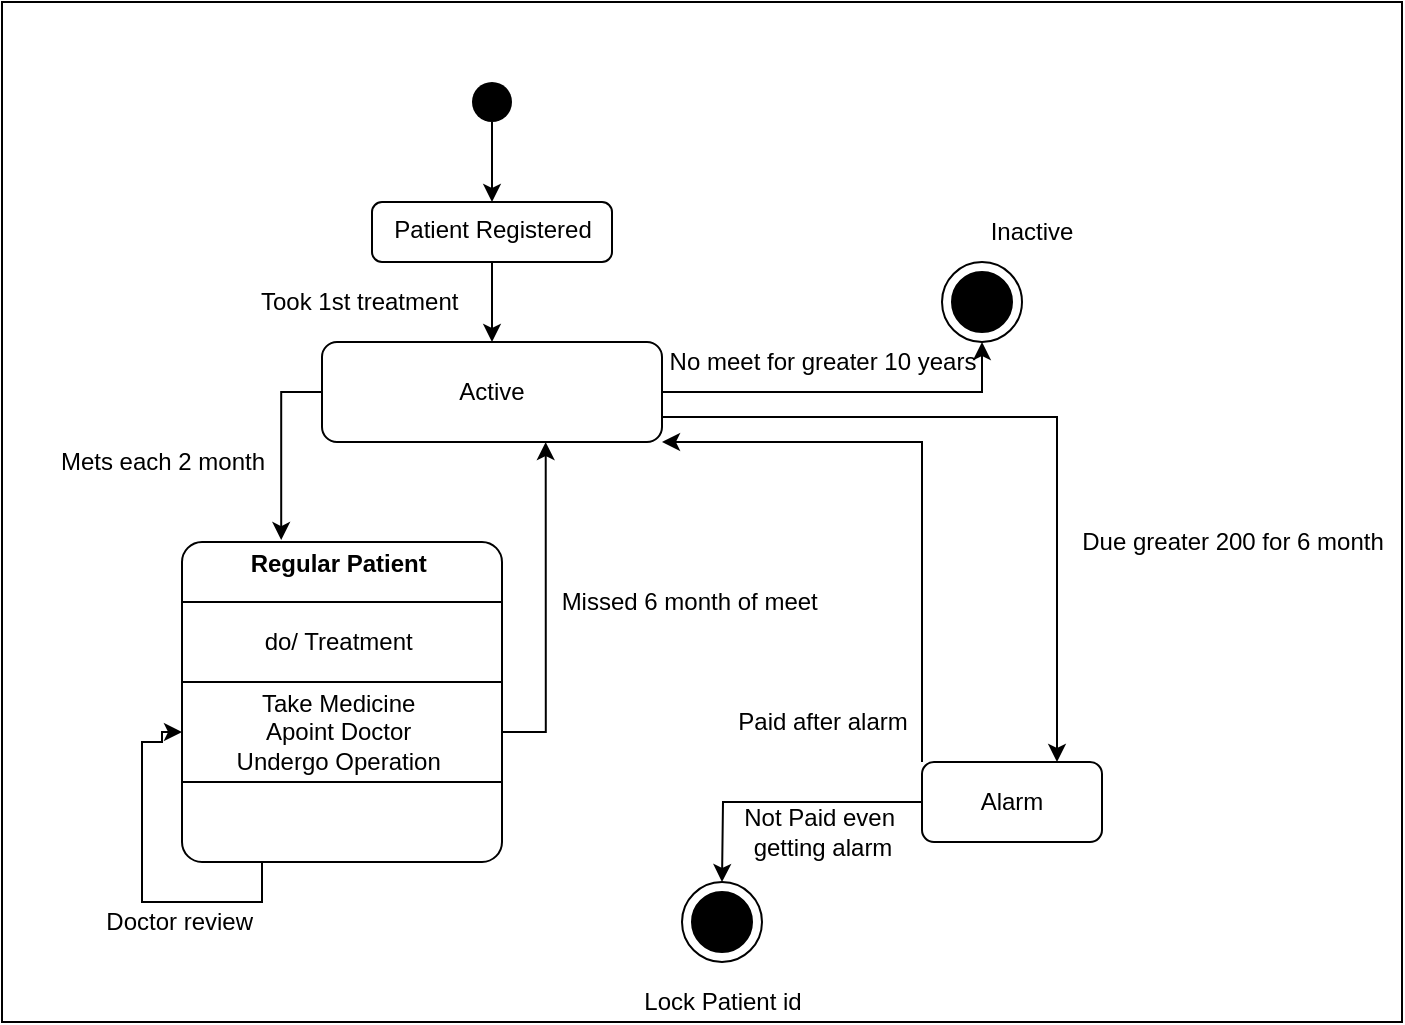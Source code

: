 <mxfile version="13.9.9" type="device"><diagram id="S4nWc-NSSfpeHSmQP7i9" name="Page-1"><mxGraphModel dx="1702" dy="494" grid="1" gridSize="10" guides="1" tooltips="1" connect="1" arrows="1" fold="1" page="1" pageScale="1" pageWidth="850" pageHeight="1100" math="0" shadow="0"><root><mxCell id="0"/><mxCell id="1" parent="0"/><mxCell id="Pt8O3FdvF8dFe5l5lQyO-3" value="" style="rounded=0;whiteSpace=wrap;html=1;" vertex="1" parent="1"><mxGeometry x="-10" y="40" width="700" height="510" as="geometry"/></mxCell><mxCell id="Pt8O3FdvF8dFe5l5lQyO-4" value="" style="ellipse;fillColor=#000000;strokeColor=none;" vertex="1" parent="1"><mxGeometry x="225" y="80" width="20" height="20" as="geometry"/></mxCell><mxCell id="Pt8O3FdvF8dFe5l5lQyO-5" style="edgeStyle=orthogonalEdgeStyle;rounded=0;orthogonalLoop=1;jettySize=auto;html=1;exitX=0.5;exitY=1;exitDx=0;exitDy=0;entryX=0.5;entryY=0;entryDx=0;entryDy=0;" edge="1" parent="1" source="Pt8O3FdvF8dFe5l5lQyO-6" target="Pt8O3FdvF8dFe5l5lQyO-11"><mxGeometry relative="1" as="geometry"/></mxCell><mxCell id="Pt8O3FdvF8dFe5l5lQyO-6" value="Patient Registered" style="html=1;align=center;verticalAlign=top;rounded=1;absoluteArcSize=1;arcSize=10;dashed=0;" vertex="1" parent="1"><mxGeometry x="175" y="140" width="120" height="30" as="geometry"/></mxCell><mxCell id="Pt8O3FdvF8dFe5l5lQyO-7" value="" style="endArrow=classic;html=1;exitX=0.5;exitY=1;exitDx=0;exitDy=0;entryX=0.5;entryY=0;entryDx=0;entryDy=0;" edge="1" parent="1" source="Pt8O3FdvF8dFe5l5lQyO-4" target="Pt8O3FdvF8dFe5l5lQyO-6"><mxGeometry width="50" height="50" relative="1" as="geometry"><mxPoint x="180" y="170" as="sourcePoint"/><mxPoint x="230" y="120" as="targetPoint"/></mxGeometry></mxCell><mxCell id="Pt8O3FdvF8dFe5l5lQyO-8" style="edgeStyle=orthogonalEdgeStyle;rounded=0;orthogonalLoop=1;jettySize=auto;html=1;exitX=0;exitY=0.5;exitDx=0;exitDy=0;entryX=0.31;entryY=-0.006;entryDx=0;entryDy=0;entryPerimeter=0;" edge="1" parent="1" source="Pt8O3FdvF8dFe5l5lQyO-11" target="Pt8O3FdvF8dFe5l5lQyO-14"><mxGeometry relative="1" as="geometry"/></mxCell><mxCell id="Pt8O3FdvF8dFe5l5lQyO-9" style="edgeStyle=orthogonalEdgeStyle;rounded=0;orthogonalLoop=1;jettySize=auto;html=1;exitX=1;exitY=0.5;exitDx=0;exitDy=0;entryX=0.5;entryY=1;entryDx=0;entryDy=0;entryPerimeter=0;" edge="1" parent="1" source="Pt8O3FdvF8dFe5l5lQyO-11" target="Pt8O3FdvF8dFe5l5lQyO-21"><mxGeometry relative="1" as="geometry"><mxPoint x="460" y="235.286" as="targetPoint"/></mxGeometry></mxCell><mxCell id="Pt8O3FdvF8dFe5l5lQyO-10" style="edgeStyle=orthogonalEdgeStyle;rounded=0;orthogonalLoop=1;jettySize=auto;html=1;exitX=1;exitY=0.75;exitDx=0;exitDy=0;entryX=0.75;entryY=0;entryDx=0;entryDy=0;" edge="1" parent="1" source="Pt8O3FdvF8dFe5l5lQyO-11" target="Pt8O3FdvF8dFe5l5lQyO-25"><mxGeometry relative="1" as="geometry"/></mxCell><mxCell id="Pt8O3FdvF8dFe5l5lQyO-11" value="Active" style="shape=rect;rounded=1;html=1;whiteSpace=wrap;align=center;" vertex="1" parent="1"><mxGeometry x="150" y="210" width="170" height="50" as="geometry"/></mxCell><mxCell id="Pt8O3FdvF8dFe5l5lQyO-12" value="Took 1st treatment&amp;nbsp;" style="text;html=1;align=center;verticalAlign=middle;resizable=0;points=[];autosize=1;" vertex="1" parent="1"><mxGeometry x="110" y="180" width="120" height="20" as="geometry"/></mxCell><mxCell id="Pt8O3FdvF8dFe5l5lQyO-13" style="edgeStyle=orthogonalEdgeStyle;rounded=0;orthogonalLoop=1;jettySize=auto;html=1;exitX=0.25;exitY=1;exitDx=0;exitDy=0;exitPerimeter=0;entryX=0;entryY=0.5;entryDx=0;entryDy=0;" edge="1" parent="1" source="Pt8O3FdvF8dFe5l5lQyO-14" target="Pt8O3FdvF8dFe5l5lQyO-17"><mxGeometry relative="1" as="geometry"><mxPoint x="70" y="410" as="targetPoint"/><Array as="points"><mxPoint x="120" y="490"/><mxPoint x="60" y="490"/><mxPoint x="60" y="410"/><mxPoint x="70" y="410"/><mxPoint x="70" y="405"/></Array></mxGeometry></mxCell><mxCell id="Pt8O3FdvF8dFe5l5lQyO-14" value="&lt;p style=&quot;margin: 0px ; margin-top: 4px ; text-align: center&quot;&gt;&lt;b&gt;Regular Patient&amp;nbsp;&lt;/b&gt;&lt;/p&gt;&lt;p style=&quot;margin: 0px ; margin-top: 4px ; text-align: center&quot;&gt;&lt;b&gt;&lt;br&gt;&lt;/b&gt;&lt;/p&gt;&lt;p style=&quot;margin: 0px ; margin-top: 4px ; text-align: center&quot;&gt;&lt;b&gt;&lt;br&gt;&lt;/b&gt;&lt;/p&gt;&lt;p style=&quot;margin: 0px ; margin-top: 4px ; text-align: center&quot;&gt;&lt;b&gt;&lt;br&gt;&lt;/b&gt;&lt;/p&gt;&lt;p style=&quot;margin: 0px ; margin-top: 4px ; text-align: center&quot;&gt;&lt;b&gt;&lt;br&gt;&lt;/b&gt;&lt;/p&gt;&lt;p style=&quot;margin: 0px ; margin-top: 4px ; text-align: center&quot;&gt;&lt;b&gt;&lt;br&gt;&lt;/b&gt;&lt;/p&gt;&lt;p style=&quot;margin: 0px ; margin-top: 4px ; text-align: center&quot;&gt;&lt;b&gt;&lt;br&gt;&lt;/b&gt;&lt;/p&gt;" style="shape=mxgraph.sysml.simpleState;html=1;overflow=fill;whiteSpace=wrap;align=center;" vertex="1" parent="1"><mxGeometry x="80" y="310" width="160" height="160" as="geometry"/></mxCell><mxCell id="Pt8O3FdvF8dFe5l5lQyO-15" value="do/ Treatment&amp;nbsp;" style="shape=rect;html=1;whiteSpace=wrap;align=center;" vertex="1" parent="1"><mxGeometry x="80" y="340" width="160" height="40" as="geometry"/></mxCell><mxCell id="Pt8O3FdvF8dFe5l5lQyO-16" style="edgeStyle=orthogonalEdgeStyle;rounded=0;orthogonalLoop=1;jettySize=auto;html=1;exitX=1;exitY=0.5;exitDx=0;exitDy=0;entryX=0.658;entryY=1.001;entryDx=0;entryDy=0;entryPerimeter=0;" edge="1" parent="1" source="Pt8O3FdvF8dFe5l5lQyO-17" target="Pt8O3FdvF8dFe5l5lQyO-11"><mxGeometry relative="1" as="geometry"/></mxCell><mxCell id="Pt8O3FdvF8dFe5l5lQyO-17" value="Take Medicine&amp;nbsp;&lt;br&gt;Apoint Doctor&amp;nbsp;&lt;br&gt;Undergo Operation&amp;nbsp;" style="shape=rect;html=1;whiteSpace=wrap;align=center;" vertex="1" parent="1"><mxGeometry x="80" y="380" width="160" height="50" as="geometry"/></mxCell><mxCell id="Pt8O3FdvF8dFe5l5lQyO-18" value="Doctor review&amp;nbsp;" style="text;html=1;align=center;verticalAlign=middle;resizable=0;points=[];autosize=1;" vertex="1" parent="1"><mxGeometry x="35" y="490" width="90" height="20" as="geometry"/></mxCell><mxCell id="Pt8O3FdvF8dFe5l5lQyO-19" value="Missed 6 month of meet&amp;nbsp;" style="text;html=1;align=center;verticalAlign=middle;resizable=0;points=[];autosize=1;" vertex="1" parent="1"><mxGeometry x="260" y="330" width="150" height="20" as="geometry"/></mxCell><mxCell id="Pt8O3FdvF8dFe5l5lQyO-20" value="Mets each 2 month" style="text;html=1;align=center;verticalAlign=middle;resizable=0;points=[];autosize=1;" vertex="1" parent="1"><mxGeometry x="10" y="260" width="120" height="20" as="geometry"/></mxCell><mxCell id="Pt8O3FdvF8dFe5l5lQyO-21" value="" style="shape=mxgraph.sysml.actFinal;html=1;verticalLabelPosition=bottom;labelBackgroundColor=#ffffff;verticalAlign=top;" vertex="1" parent="1"><mxGeometry x="460" y="170" width="40" height="40" as="geometry"/></mxCell><mxCell id="Pt8O3FdvF8dFe5l5lQyO-22" value="No meet for greater 10 years" style="text;html=1;align=center;verticalAlign=middle;resizable=0;points=[];autosize=1;" vertex="1" parent="1"><mxGeometry x="315" y="210" width="170" height="20" as="geometry"/></mxCell><mxCell id="Pt8O3FdvF8dFe5l5lQyO-23" style="edgeStyle=orthogonalEdgeStyle;rounded=0;orthogonalLoop=1;jettySize=auto;html=1;exitX=0;exitY=0;exitDx=0;exitDy=0;entryX=1;entryY=1;entryDx=0;entryDy=0;" edge="1" parent="1" source="Pt8O3FdvF8dFe5l5lQyO-25" target="Pt8O3FdvF8dFe5l5lQyO-11"><mxGeometry relative="1" as="geometry"><Array as="points"><mxPoint x="450" y="260"/></Array></mxGeometry></mxCell><mxCell id="Pt8O3FdvF8dFe5l5lQyO-24" style="edgeStyle=orthogonalEdgeStyle;rounded=0;orthogonalLoop=1;jettySize=auto;html=1;exitX=0;exitY=0.5;exitDx=0;exitDy=0;" edge="1" parent="1" source="Pt8O3FdvF8dFe5l5lQyO-25"><mxGeometry relative="1" as="geometry"><mxPoint x="350" y="480" as="targetPoint"/></mxGeometry></mxCell><mxCell id="Pt8O3FdvF8dFe5l5lQyO-25" value="Alarm" style="rounded=1;whiteSpace=wrap;html=1;" vertex="1" parent="1"><mxGeometry x="450" y="420" width="90" height="40" as="geometry"/></mxCell><mxCell id="Pt8O3FdvF8dFe5l5lQyO-26" value="Due greater 200 for 6 month" style="text;html=1;align=center;verticalAlign=middle;resizable=0;points=[];autosize=1;" vertex="1" parent="1"><mxGeometry x="520" y="300" width="170" height="20" as="geometry"/></mxCell><mxCell id="Pt8O3FdvF8dFe5l5lQyO-27" value="Paid after alarm" style="text;html=1;align=center;verticalAlign=middle;resizable=0;points=[];autosize=1;" vertex="1" parent="1"><mxGeometry x="350" y="390" width="100" height="20" as="geometry"/></mxCell><mxCell id="Pt8O3FdvF8dFe5l5lQyO-28" value="" style="shape=mxgraph.sysml.actFinal;html=1;verticalLabelPosition=bottom;labelBackgroundColor=#ffffff;verticalAlign=top;" vertex="1" parent="1"><mxGeometry x="330" y="480" width="40" height="40" as="geometry"/></mxCell><mxCell id="Pt8O3FdvF8dFe5l5lQyO-29" value="Lock Patient id" style="text;html=1;align=center;verticalAlign=middle;resizable=0;points=[];autosize=1;" vertex="1" parent="1"><mxGeometry x="305" y="530" width="90" height="20" as="geometry"/></mxCell><mxCell id="Pt8O3FdvF8dFe5l5lQyO-30" value="Not Paid even&amp;nbsp;&lt;br&gt;getting alarm" style="text;html=1;align=center;verticalAlign=middle;resizable=0;points=[];autosize=1;" vertex="1" parent="1"><mxGeometry x="355" y="440" width="90" height="30" as="geometry"/></mxCell><mxCell id="Pt8O3FdvF8dFe5l5lQyO-31" value="Inactive" style="text;html=1;strokeColor=none;fillColor=none;align=center;verticalAlign=middle;whiteSpace=wrap;rounded=0;" vertex="1" parent="1"><mxGeometry x="485" y="145" width="40" height="20" as="geometry"/></mxCell></root></mxGraphModel></diagram></mxfile>